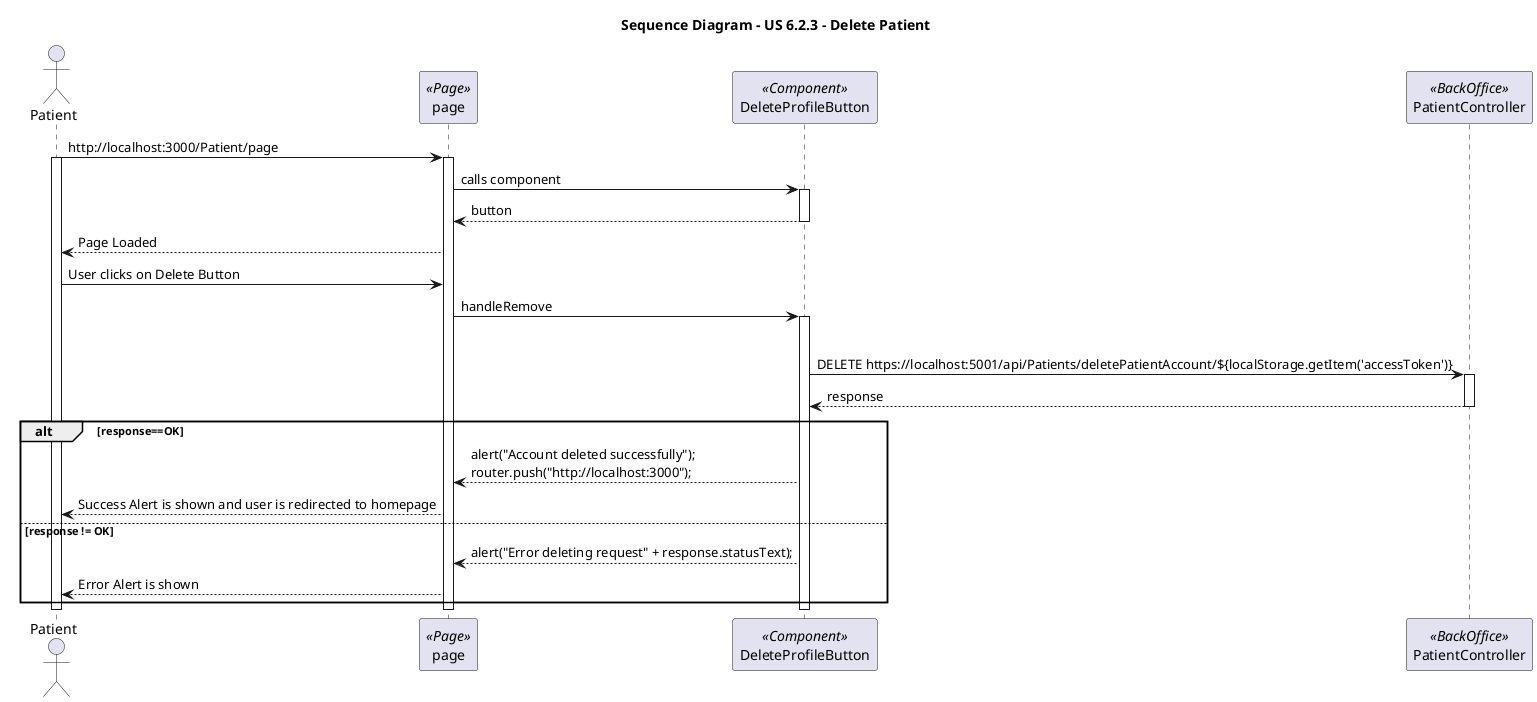 @startuml US 6.2.3

title Sequence Diagram - US 6.2.3 - Delete Patient

actor "Patient" as user
participant "page" as pag <<Page>>
participant "DeleteProfileButton" as form <<Component>>
participant "PatientController" as con <<BackOffice>>

user -> pag : http://localhost:3000/Patient/page
activate user
    activate pag
        pag -> form : calls component
        activate form
            form --> pag: button
        deactivate form
        pag-->user : Page Loaded    
        user -> pag: User clicks on Delete Button
        pag -> form: handleRemove
        activate form
            alt (localstorage.getItem('accessToken')!=null)
                form -> con : DELETE https://localhost:5001/api/Patients/deletePatientAccount/${localStorage.getItem('accessToken')}
                activate con
                    con --> form : response
                deactivate con
                alt response==OK
                    form --> pag : alert("Account deleted successfully");\nrouter.push("http://localhost:3000");
                    pag --> user : Success Alert is shown and user is redirected to homepage
                else response != OK
                    form --> pag : alert("Error deleting request" + response.statusText);
                    pag --> user : Error Alert is shown
            end
             
        deactivate form       
    deactivate pag
deactivate user

@enduml